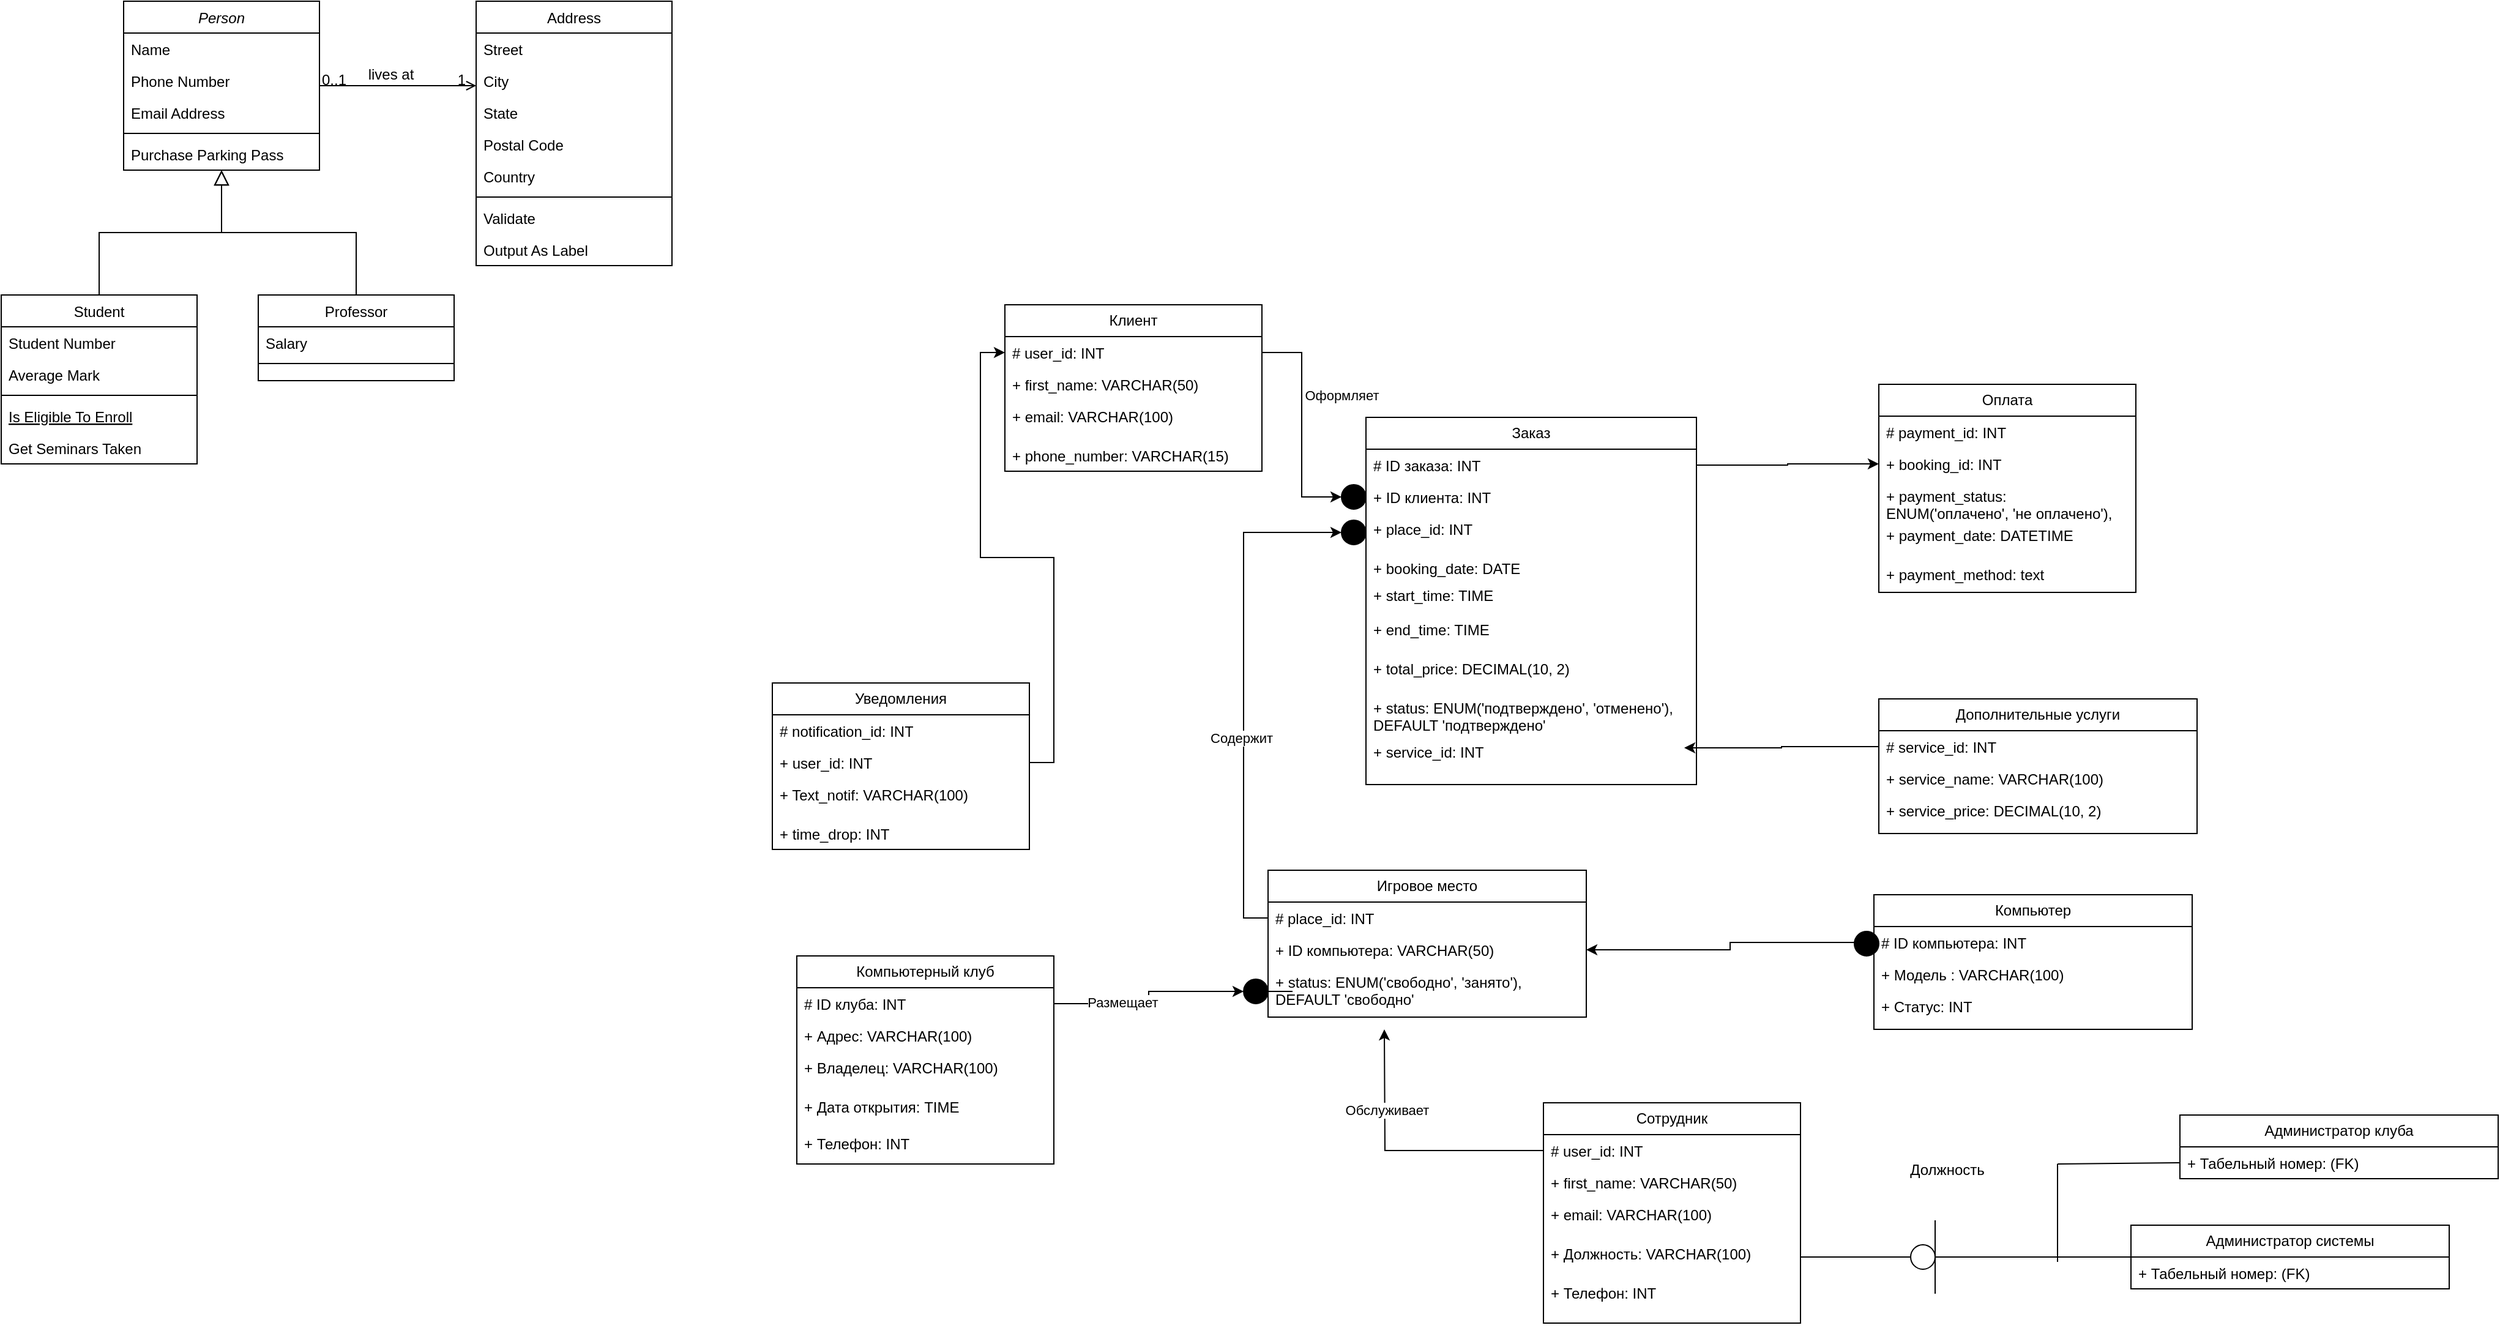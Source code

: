 <mxfile version="27.1.6">
  <diagram id="C5RBs43oDa-KdzZeNtuy" name="Page-1">
    <mxGraphModel dx="577" dy="219" grid="1" gridSize="10" guides="1" tooltips="1" connect="1" arrows="1" fold="1" page="1" pageScale="1" pageWidth="827" pageHeight="1169" math="0" shadow="0">
      <root>
        <mxCell id="WIyWlLk6GJQsqaUBKTNV-0" />
        <mxCell id="WIyWlLk6GJQsqaUBKTNV-1" parent="WIyWlLk6GJQsqaUBKTNV-0" />
        <mxCell id="zkfFHV4jXpPFQw0GAbJ--0" value="Person" style="swimlane;fontStyle=2;align=center;verticalAlign=top;childLayout=stackLayout;horizontal=1;startSize=26;horizontalStack=0;resizeParent=1;resizeLast=0;collapsible=1;marginBottom=0;rounded=0;shadow=0;strokeWidth=1;" parent="WIyWlLk6GJQsqaUBKTNV-1" vertex="1">
          <mxGeometry x="220" y="120" width="160" height="138" as="geometry">
            <mxRectangle x="230" y="140" width="160" height="26" as="alternateBounds" />
          </mxGeometry>
        </mxCell>
        <mxCell id="zkfFHV4jXpPFQw0GAbJ--1" value="Name" style="text;align=left;verticalAlign=top;spacingLeft=4;spacingRight=4;overflow=hidden;rotatable=0;points=[[0,0.5],[1,0.5]];portConstraint=eastwest;" parent="zkfFHV4jXpPFQw0GAbJ--0" vertex="1">
          <mxGeometry y="26" width="160" height="26" as="geometry" />
        </mxCell>
        <mxCell id="zkfFHV4jXpPFQw0GAbJ--2" value="Phone Number" style="text;align=left;verticalAlign=top;spacingLeft=4;spacingRight=4;overflow=hidden;rotatable=0;points=[[0,0.5],[1,0.5]];portConstraint=eastwest;rounded=0;shadow=0;html=0;" parent="zkfFHV4jXpPFQw0GAbJ--0" vertex="1">
          <mxGeometry y="52" width="160" height="26" as="geometry" />
        </mxCell>
        <mxCell id="zkfFHV4jXpPFQw0GAbJ--3" value="Email Address" style="text;align=left;verticalAlign=top;spacingLeft=4;spacingRight=4;overflow=hidden;rotatable=0;points=[[0,0.5],[1,0.5]];portConstraint=eastwest;rounded=0;shadow=0;html=0;" parent="zkfFHV4jXpPFQw0GAbJ--0" vertex="1">
          <mxGeometry y="78" width="160" height="26" as="geometry" />
        </mxCell>
        <mxCell id="zkfFHV4jXpPFQw0GAbJ--4" value="" style="line;html=1;strokeWidth=1;align=left;verticalAlign=middle;spacingTop=-1;spacingLeft=3;spacingRight=3;rotatable=0;labelPosition=right;points=[];portConstraint=eastwest;" parent="zkfFHV4jXpPFQw0GAbJ--0" vertex="1">
          <mxGeometry y="104" width="160" height="8" as="geometry" />
        </mxCell>
        <mxCell id="zkfFHV4jXpPFQw0GAbJ--5" value="Purchase Parking Pass" style="text;align=left;verticalAlign=top;spacingLeft=4;spacingRight=4;overflow=hidden;rotatable=0;points=[[0,0.5],[1,0.5]];portConstraint=eastwest;" parent="zkfFHV4jXpPFQw0GAbJ--0" vertex="1">
          <mxGeometry y="112" width="160" height="26" as="geometry" />
        </mxCell>
        <mxCell id="zkfFHV4jXpPFQw0GAbJ--6" value="Student" style="swimlane;fontStyle=0;align=center;verticalAlign=top;childLayout=stackLayout;horizontal=1;startSize=26;horizontalStack=0;resizeParent=1;resizeLast=0;collapsible=1;marginBottom=0;rounded=0;shadow=0;strokeWidth=1;" parent="WIyWlLk6GJQsqaUBKTNV-1" vertex="1">
          <mxGeometry x="120" y="360" width="160" height="138" as="geometry">
            <mxRectangle x="130" y="380" width="160" height="26" as="alternateBounds" />
          </mxGeometry>
        </mxCell>
        <mxCell id="zkfFHV4jXpPFQw0GAbJ--7" value="Student Number" style="text;align=left;verticalAlign=top;spacingLeft=4;spacingRight=4;overflow=hidden;rotatable=0;points=[[0,0.5],[1,0.5]];portConstraint=eastwest;" parent="zkfFHV4jXpPFQw0GAbJ--6" vertex="1">
          <mxGeometry y="26" width="160" height="26" as="geometry" />
        </mxCell>
        <mxCell id="zkfFHV4jXpPFQw0GAbJ--8" value="Average Mark" style="text;align=left;verticalAlign=top;spacingLeft=4;spacingRight=4;overflow=hidden;rotatable=0;points=[[0,0.5],[1,0.5]];portConstraint=eastwest;rounded=0;shadow=0;html=0;" parent="zkfFHV4jXpPFQw0GAbJ--6" vertex="1">
          <mxGeometry y="52" width="160" height="26" as="geometry" />
        </mxCell>
        <mxCell id="zkfFHV4jXpPFQw0GAbJ--9" value="" style="line;html=1;strokeWidth=1;align=left;verticalAlign=middle;spacingTop=-1;spacingLeft=3;spacingRight=3;rotatable=0;labelPosition=right;points=[];portConstraint=eastwest;" parent="zkfFHV4jXpPFQw0GAbJ--6" vertex="1">
          <mxGeometry y="78" width="160" height="8" as="geometry" />
        </mxCell>
        <mxCell id="zkfFHV4jXpPFQw0GAbJ--10" value="Is Eligible To Enroll" style="text;align=left;verticalAlign=top;spacingLeft=4;spacingRight=4;overflow=hidden;rotatable=0;points=[[0,0.5],[1,0.5]];portConstraint=eastwest;fontStyle=4" parent="zkfFHV4jXpPFQw0GAbJ--6" vertex="1">
          <mxGeometry y="86" width="160" height="26" as="geometry" />
        </mxCell>
        <mxCell id="zkfFHV4jXpPFQw0GAbJ--11" value="Get Seminars Taken" style="text;align=left;verticalAlign=top;spacingLeft=4;spacingRight=4;overflow=hidden;rotatable=0;points=[[0,0.5],[1,0.5]];portConstraint=eastwest;" parent="zkfFHV4jXpPFQw0GAbJ--6" vertex="1">
          <mxGeometry y="112" width="160" height="26" as="geometry" />
        </mxCell>
        <mxCell id="zkfFHV4jXpPFQw0GAbJ--12" value="" style="endArrow=block;endSize=10;endFill=0;shadow=0;strokeWidth=1;rounded=0;curved=0;edgeStyle=elbowEdgeStyle;elbow=vertical;" parent="WIyWlLk6GJQsqaUBKTNV-1" source="zkfFHV4jXpPFQw0GAbJ--6" target="zkfFHV4jXpPFQw0GAbJ--0" edge="1">
          <mxGeometry width="160" relative="1" as="geometry">
            <mxPoint x="200" y="203" as="sourcePoint" />
            <mxPoint x="200" y="203" as="targetPoint" />
          </mxGeometry>
        </mxCell>
        <mxCell id="zkfFHV4jXpPFQw0GAbJ--13" value="Professor" style="swimlane;fontStyle=0;align=center;verticalAlign=top;childLayout=stackLayout;horizontal=1;startSize=26;horizontalStack=0;resizeParent=1;resizeLast=0;collapsible=1;marginBottom=0;rounded=0;shadow=0;strokeWidth=1;" parent="WIyWlLk6GJQsqaUBKTNV-1" vertex="1">
          <mxGeometry x="330" y="360" width="160" height="70" as="geometry">
            <mxRectangle x="340" y="380" width="170" height="26" as="alternateBounds" />
          </mxGeometry>
        </mxCell>
        <mxCell id="zkfFHV4jXpPFQw0GAbJ--14" value="Salary" style="text;align=left;verticalAlign=top;spacingLeft=4;spacingRight=4;overflow=hidden;rotatable=0;points=[[0,0.5],[1,0.5]];portConstraint=eastwest;" parent="zkfFHV4jXpPFQw0GAbJ--13" vertex="1">
          <mxGeometry y="26" width="160" height="26" as="geometry" />
        </mxCell>
        <mxCell id="zkfFHV4jXpPFQw0GAbJ--15" value="" style="line;html=1;strokeWidth=1;align=left;verticalAlign=middle;spacingTop=-1;spacingLeft=3;spacingRight=3;rotatable=0;labelPosition=right;points=[];portConstraint=eastwest;" parent="zkfFHV4jXpPFQw0GAbJ--13" vertex="1">
          <mxGeometry y="52" width="160" height="8" as="geometry" />
        </mxCell>
        <mxCell id="zkfFHV4jXpPFQw0GAbJ--16" value="" style="endArrow=block;endSize=10;endFill=0;shadow=0;strokeWidth=1;rounded=0;curved=0;edgeStyle=elbowEdgeStyle;elbow=vertical;" parent="WIyWlLk6GJQsqaUBKTNV-1" source="zkfFHV4jXpPFQw0GAbJ--13" target="zkfFHV4jXpPFQw0GAbJ--0" edge="1">
          <mxGeometry width="160" relative="1" as="geometry">
            <mxPoint x="210" y="373" as="sourcePoint" />
            <mxPoint x="310" y="271" as="targetPoint" />
          </mxGeometry>
        </mxCell>
        <mxCell id="zkfFHV4jXpPFQw0GAbJ--17" value="Address" style="swimlane;fontStyle=0;align=center;verticalAlign=top;childLayout=stackLayout;horizontal=1;startSize=26;horizontalStack=0;resizeParent=1;resizeLast=0;collapsible=1;marginBottom=0;rounded=0;shadow=0;strokeWidth=1;" parent="WIyWlLk6GJQsqaUBKTNV-1" vertex="1">
          <mxGeometry x="508" y="120" width="160" height="216" as="geometry">
            <mxRectangle x="550" y="140" width="160" height="26" as="alternateBounds" />
          </mxGeometry>
        </mxCell>
        <mxCell id="zkfFHV4jXpPFQw0GAbJ--18" value="Street" style="text;align=left;verticalAlign=top;spacingLeft=4;spacingRight=4;overflow=hidden;rotatable=0;points=[[0,0.5],[1,0.5]];portConstraint=eastwest;" parent="zkfFHV4jXpPFQw0GAbJ--17" vertex="1">
          <mxGeometry y="26" width="160" height="26" as="geometry" />
        </mxCell>
        <mxCell id="zkfFHV4jXpPFQw0GAbJ--19" value="City" style="text;align=left;verticalAlign=top;spacingLeft=4;spacingRight=4;overflow=hidden;rotatable=0;points=[[0,0.5],[1,0.5]];portConstraint=eastwest;rounded=0;shadow=0;html=0;" parent="zkfFHV4jXpPFQw0GAbJ--17" vertex="1">
          <mxGeometry y="52" width="160" height="26" as="geometry" />
        </mxCell>
        <mxCell id="zkfFHV4jXpPFQw0GAbJ--20" value="State" style="text;align=left;verticalAlign=top;spacingLeft=4;spacingRight=4;overflow=hidden;rotatable=0;points=[[0,0.5],[1,0.5]];portConstraint=eastwest;rounded=0;shadow=0;html=0;" parent="zkfFHV4jXpPFQw0GAbJ--17" vertex="1">
          <mxGeometry y="78" width="160" height="26" as="geometry" />
        </mxCell>
        <mxCell id="zkfFHV4jXpPFQw0GAbJ--21" value="Postal Code" style="text;align=left;verticalAlign=top;spacingLeft=4;spacingRight=4;overflow=hidden;rotatable=0;points=[[0,0.5],[1,0.5]];portConstraint=eastwest;rounded=0;shadow=0;html=0;" parent="zkfFHV4jXpPFQw0GAbJ--17" vertex="1">
          <mxGeometry y="104" width="160" height="26" as="geometry" />
        </mxCell>
        <mxCell id="zkfFHV4jXpPFQw0GAbJ--22" value="Country" style="text;align=left;verticalAlign=top;spacingLeft=4;spacingRight=4;overflow=hidden;rotatable=0;points=[[0,0.5],[1,0.5]];portConstraint=eastwest;rounded=0;shadow=0;html=0;" parent="zkfFHV4jXpPFQw0GAbJ--17" vertex="1">
          <mxGeometry y="130" width="160" height="26" as="geometry" />
        </mxCell>
        <mxCell id="zkfFHV4jXpPFQw0GAbJ--23" value="" style="line;html=1;strokeWidth=1;align=left;verticalAlign=middle;spacingTop=-1;spacingLeft=3;spacingRight=3;rotatable=0;labelPosition=right;points=[];portConstraint=eastwest;" parent="zkfFHV4jXpPFQw0GAbJ--17" vertex="1">
          <mxGeometry y="156" width="160" height="8" as="geometry" />
        </mxCell>
        <mxCell id="zkfFHV4jXpPFQw0GAbJ--24" value="Validate" style="text;align=left;verticalAlign=top;spacingLeft=4;spacingRight=4;overflow=hidden;rotatable=0;points=[[0,0.5],[1,0.5]];portConstraint=eastwest;" parent="zkfFHV4jXpPFQw0GAbJ--17" vertex="1">
          <mxGeometry y="164" width="160" height="26" as="geometry" />
        </mxCell>
        <mxCell id="zkfFHV4jXpPFQw0GAbJ--25" value="Output As Label" style="text;align=left;verticalAlign=top;spacingLeft=4;spacingRight=4;overflow=hidden;rotatable=0;points=[[0,0.5],[1,0.5]];portConstraint=eastwest;" parent="zkfFHV4jXpPFQw0GAbJ--17" vertex="1">
          <mxGeometry y="190" width="160" height="26" as="geometry" />
        </mxCell>
        <mxCell id="zkfFHV4jXpPFQw0GAbJ--26" value="" style="endArrow=open;shadow=0;strokeWidth=1;rounded=0;curved=0;endFill=1;edgeStyle=elbowEdgeStyle;elbow=vertical;" parent="WIyWlLk6GJQsqaUBKTNV-1" source="zkfFHV4jXpPFQw0GAbJ--0" target="zkfFHV4jXpPFQw0GAbJ--17" edge="1">
          <mxGeometry x="0.5" y="41" relative="1" as="geometry">
            <mxPoint x="380" y="192" as="sourcePoint" />
            <mxPoint x="540" y="192" as="targetPoint" />
            <mxPoint x="-40" y="32" as="offset" />
          </mxGeometry>
        </mxCell>
        <mxCell id="zkfFHV4jXpPFQw0GAbJ--27" value="0..1" style="resizable=0;align=left;verticalAlign=bottom;labelBackgroundColor=none;fontSize=12;" parent="zkfFHV4jXpPFQw0GAbJ--26" connectable="0" vertex="1">
          <mxGeometry x="-1" relative="1" as="geometry">
            <mxPoint y="4" as="offset" />
          </mxGeometry>
        </mxCell>
        <mxCell id="zkfFHV4jXpPFQw0GAbJ--28" value="1" style="resizable=0;align=right;verticalAlign=bottom;labelBackgroundColor=none;fontSize=12;" parent="zkfFHV4jXpPFQw0GAbJ--26" connectable="0" vertex="1">
          <mxGeometry x="1" relative="1" as="geometry">
            <mxPoint x="-7" y="4" as="offset" />
          </mxGeometry>
        </mxCell>
        <mxCell id="zkfFHV4jXpPFQw0GAbJ--29" value="lives at" style="text;html=1;resizable=0;points=[];;align=center;verticalAlign=middle;labelBackgroundColor=none;rounded=0;shadow=0;strokeWidth=1;fontSize=12;" parent="zkfFHV4jXpPFQw0GAbJ--26" vertex="1" connectable="0">
          <mxGeometry x="0.5" y="49" relative="1" as="geometry">
            <mxPoint x="-38" y="40" as="offset" />
          </mxGeometry>
        </mxCell>
        <mxCell id="PLSxakcZ5Mj65EyhJ7dW-0" value="Клиент" style="swimlane;fontStyle=0;childLayout=stackLayout;horizontal=1;startSize=26;fillColor=none;horizontalStack=0;resizeParent=1;resizeParentMax=0;resizeLast=0;collapsible=1;marginBottom=0;whiteSpace=wrap;html=1;" vertex="1" parent="WIyWlLk6GJQsqaUBKTNV-1">
          <mxGeometry x="940" y="368" width="210" height="136" as="geometry" />
        </mxCell>
        <mxCell id="PLSxakcZ5Mj65EyhJ7dW-1" value="# user_id: INT" style="text;strokeColor=none;fillColor=none;align=left;verticalAlign=top;spacingLeft=4;spacingRight=4;overflow=hidden;rotatable=0;points=[[0,0.5],[1,0.5]];portConstraint=eastwest;whiteSpace=wrap;html=1;" vertex="1" parent="PLSxakcZ5Mj65EyhJ7dW-0">
          <mxGeometry y="26" width="210" height="26" as="geometry" />
        </mxCell>
        <mxCell id="PLSxakcZ5Mj65EyhJ7dW-2" value="+ first_name: VARCHAR(50)" style="text;strokeColor=none;fillColor=none;align=left;verticalAlign=top;spacingLeft=4;spacingRight=4;overflow=hidden;rotatable=0;points=[[0,0.5],[1,0.5]];portConstraint=eastwest;whiteSpace=wrap;html=1;" vertex="1" parent="PLSxakcZ5Mj65EyhJ7dW-0">
          <mxGeometry y="52" width="210" height="26" as="geometry" />
        </mxCell>
        <mxCell id="PLSxakcZ5Mj65EyhJ7dW-3" value="+ email: VARCHAR(100)" style="text;strokeColor=none;fillColor=none;align=left;verticalAlign=top;spacingLeft=4;spacingRight=4;overflow=hidden;rotatable=0;points=[[0,0.5],[1,0.5]];portConstraint=eastwest;whiteSpace=wrap;html=1;" vertex="1" parent="PLSxakcZ5Mj65EyhJ7dW-0">
          <mxGeometry y="78" width="210" height="32" as="geometry" />
        </mxCell>
        <mxCell id="PLSxakcZ5Mj65EyhJ7dW-21" value="+ phone_number: VARCHAR(15)" style="text;strokeColor=none;fillColor=none;align=left;verticalAlign=top;spacingLeft=4;spacingRight=4;overflow=hidden;rotatable=0;points=[[0,0.5],[1,0.5]];portConstraint=eastwest;whiteSpace=wrap;html=1;" vertex="1" parent="PLSxakcZ5Mj65EyhJ7dW-0">
          <mxGeometry y="110" width="210" height="26" as="geometry" />
        </mxCell>
        <mxCell id="PLSxakcZ5Mj65EyhJ7dW-4" value="Игровое место" style="swimlane;fontStyle=0;childLayout=stackLayout;horizontal=1;startSize=26;fillColor=none;horizontalStack=0;resizeParent=1;resizeParentMax=0;resizeLast=0;collapsible=1;marginBottom=0;whiteSpace=wrap;html=1;" vertex="1" parent="WIyWlLk6GJQsqaUBKTNV-1">
          <mxGeometry x="1155" y="830" width="260" height="120" as="geometry" />
        </mxCell>
        <mxCell id="PLSxakcZ5Mj65EyhJ7dW-5" value="# place_id: INT" style="text;strokeColor=none;fillColor=none;align=left;verticalAlign=top;spacingLeft=4;spacingRight=4;overflow=hidden;rotatable=0;points=[[0,0.5],[1,0.5]];portConstraint=eastwest;whiteSpace=wrap;html=1;" vertex="1" parent="PLSxakcZ5Mj65EyhJ7dW-4">
          <mxGeometry y="26" width="260" height="26" as="geometry" />
        </mxCell>
        <mxCell id="PLSxakcZ5Mj65EyhJ7dW-6" value="+ ID компьютера: VARCHAR(50)" style="text;strokeColor=none;fillColor=none;align=left;verticalAlign=top;spacingLeft=4;spacingRight=4;overflow=hidden;rotatable=0;points=[[0,0.5],[1,0.5]];portConstraint=eastwest;whiteSpace=wrap;html=1;" vertex="1" parent="PLSxakcZ5Mj65EyhJ7dW-4">
          <mxGeometry y="52" width="260" height="26" as="geometry" />
        </mxCell>
        <mxCell id="PLSxakcZ5Mj65EyhJ7dW-7" value="+ status: ENUM(&#39;свободно&#39;, &#39;занято&#39;), DEFAULT &#39;свободно&#39;" style="text;strokeColor=none;fillColor=none;align=left;verticalAlign=top;spacingLeft=4;spacingRight=4;overflow=hidden;rotatable=0;points=[[0,0.5],[1,0.5]];portConstraint=eastwest;whiteSpace=wrap;html=1;" vertex="1" parent="PLSxakcZ5Mj65EyhJ7dW-4">
          <mxGeometry y="78" width="260" height="42" as="geometry" />
        </mxCell>
        <mxCell id="PLSxakcZ5Mj65EyhJ7dW-8" value="Заказ" style="swimlane;fontStyle=0;childLayout=stackLayout;horizontal=1;startSize=26;fillColor=none;horizontalStack=0;resizeParent=1;resizeParentMax=0;resizeLast=0;collapsible=1;marginBottom=0;whiteSpace=wrap;html=1;" vertex="1" parent="WIyWlLk6GJQsqaUBKTNV-1">
          <mxGeometry x="1235" y="460" width="270" height="300" as="geometry" />
        </mxCell>
        <mxCell id="PLSxakcZ5Mj65EyhJ7dW-9" value="# ID заказа: INT" style="text;strokeColor=none;fillColor=none;align=left;verticalAlign=top;spacingLeft=4;spacingRight=4;overflow=hidden;rotatable=0;points=[[0,0.5],[1,0.5]];portConstraint=eastwest;whiteSpace=wrap;html=1;" vertex="1" parent="PLSxakcZ5Mj65EyhJ7dW-8">
          <mxGeometry y="26" width="270" height="26" as="geometry" />
        </mxCell>
        <mxCell id="PLSxakcZ5Mj65EyhJ7dW-10" value="+ ID клиента: INT" style="text;strokeColor=none;fillColor=none;align=left;verticalAlign=top;spacingLeft=4;spacingRight=4;overflow=hidden;rotatable=0;points=[[0,0.5],[1,0.5]];portConstraint=eastwest;whiteSpace=wrap;html=1;" vertex="1" parent="PLSxakcZ5Mj65EyhJ7dW-8">
          <mxGeometry y="52" width="270" height="26" as="geometry" />
        </mxCell>
        <mxCell id="PLSxakcZ5Mj65EyhJ7dW-11" value="+ place_id: INT" style="text;strokeColor=none;fillColor=none;align=left;verticalAlign=top;spacingLeft=4;spacingRight=4;overflow=hidden;rotatable=0;points=[[0,0.5],[1,0.5]];portConstraint=eastwest;whiteSpace=wrap;html=1;" vertex="1" parent="PLSxakcZ5Mj65EyhJ7dW-8">
          <mxGeometry y="78" width="270" height="32" as="geometry" />
        </mxCell>
        <mxCell id="PLSxakcZ5Mj65EyhJ7dW-12" value="+ booking_date: DATE" style="text;strokeColor=none;fillColor=none;align=left;verticalAlign=top;spacingLeft=4;spacingRight=4;overflow=hidden;rotatable=0;points=[[0,0.5],[1,0.5]];portConstraint=eastwest;whiteSpace=wrap;html=1;" vertex="1" parent="PLSxakcZ5Mj65EyhJ7dW-8">
          <mxGeometry y="110" width="270" height="190" as="geometry" />
        </mxCell>
        <mxCell id="PLSxakcZ5Mj65EyhJ7dW-13" value="+ start_time: TIME" style="text;strokeColor=none;fillColor=none;align=left;verticalAlign=top;spacingLeft=4;spacingRight=4;overflow=hidden;rotatable=0;points=[[0,0.5],[1,0.5]];portConstraint=eastwest;whiteSpace=wrap;html=1;" vertex="1" parent="WIyWlLk6GJQsqaUBKTNV-1">
          <mxGeometry x="1235" y="592" width="250" height="32" as="geometry" />
        </mxCell>
        <mxCell id="PLSxakcZ5Mj65EyhJ7dW-14" value="+ end_time: TIME" style="text;strokeColor=none;fillColor=none;align=left;verticalAlign=top;spacingLeft=4;spacingRight=4;overflow=hidden;rotatable=0;points=[[0,0.5],[1,0.5]];portConstraint=eastwest;whiteSpace=wrap;html=1;" vertex="1" parent="WIyWlLk6GJQsqaUBKTNV-1">
          <mxGeometry x="1235" y="620" width="250" height="32" as="geometry" />
        </mxCell>
        <mxCell id="PLSxakcZ5Mj65EyhJ7dW-15" value="+ total_price: DECIMAL(10, 2)" style="text;strokeColor=none;fillColor=none;align=left;verticalAlign=top;spacingLeft=4;spacingRight=4;overflow=hidden;rotatable=0;points=[[0,0.5],[1,0.5]];portConstraint=eastwest;whiteSpace=wrap;html=1;" vertex="1" parent="WIyWlLk6GJQsqaUBKTNV-1">
          <mxGeometry x="1235" y="652" width="250" height="98" as="geometry" />
        </mxCell>
        <mxCell id="PLSxakcZ5Mj65EyhJ7dW-16" value="+ status: ENUM(&#39;подтверждено&#39;, &#39;отменено&#39;), DEFAULT &#39;подтверждено&#39;" style="text;strokeColor=none;fillColor=none;align=left;verticalAlign=top;spacingLeft=4;spacingRight=4;overflow=hidden;rotatable=0;points=[[0,0.5],[1,0.5]];portConstraint=eastwest;whiteSpace=wrap;html=1;" vertex="1" parent="WIyWlLk6GJQsqaUBKTNV-1">
          <mxGeometry x="1235" y="684" width="260" height="66" as="geometry" />
        </mxCell>
        <mxCell id="PLSxakcZ5Mj65EyhJ7dW-17" value="Дополнительные услуги" style="swimlane;fontStyle=0;childLayout=stackLayout;horizontal=1;startSize=26;fillColor=none;horizontalStack=0;resizeParent=1;resizeParentMax=0;resizeLast=0;collapsible=1;marginBottom=0;whiteSpace=wrap;html=1;" vertex="1" parent="WIyWlLk6GJQsqaUBKTNV-1">
          <mxGeometry x="1654" y="690" width="260" height="110" as="geometry" />
        </mxCell>
        <mxCell id="PLSxakcZ5Mj65EyhJ7dW-18" value="# service_id: INT" style="text;strokeColor=none;fillColor=none;align=left;verticalAlign=top;spacingLeft=4;spacingRight=4;overflow=hidden;rotatable=0;points=[[0,0.5],[1,0.5]];portConstraint=eastwest;whiteSpace=wrap;html=1;" vertex="1" parent="PLSxakcZ5Mj65EyhJ7dW-17">
          <mxGeometry y="26" width="260" height="26" as="geometry" />
        </mxCell>
        <mxCell id="PLSxakcZ5Mj65EyhJ7dW-19" value="+ service_name: VARCHAR(100)" style="text;strokeColor=none;fillColor=none;align=left;verticalAlign=top;spacingLeft=4;spacingRight=4;overflow=hidden;rotatable=0;points=[[0,0.5],[1,0.5]];portConstraint=eastwest;whiteSpace=wrap;html=1;" vertex="1" parent="PLSxakcZ5Mj65EyhJ7dW-17">
          <mxGeometry y="52" width="260" height="26" as="geometry" />
        </mxCell>
        <mxCell id="PLSxakcZ5Mj65EyhJ7dW-20" value="+ service_price: DECIMAL(10, 2)" style="text;strokeColor=none;fillColor=none;align=left;verticalAlign=top;spacingLeft=4;spacingRight=4;overflow=hidden;rotatable=0;points=[[0,0.5],[1,0.5]];portConstraint=eastwest;whiteSpace=wrap;html=1;" vertex="1" parent="PLSxakcZ5Mj65EyhJ7dW-17">
          <mxGeometry y="78" width="260" height="32" as="geometry" />
        </mxCell>
        <mxCell id="PLSxakcZ5Mj65EyhJ7dW-22" value="+ service_id: INT" style="text;strokeColor=none;fillColor=none;align=left;verticalAlign=top;spacingLeft=4;spacingRight=4;overflow=hidden;rotatable=0;points=[[0,0.5],[1,0.5]];portConstraint=eastwest;whiteSpace=wrap;html=1;" vertex="1" parent="WIyWlLk6GJQsqaUBKTNV-1">
          <mxGeometry x="1235" y="720" width="260" height="20" as="geometry" />
        </mxCell>
        <mxCell id="PLSxakcZ5Mj65EyhJ7dW-23" value="Оплата" style="swimlane;fontStyle=0;childLayout=stackLayout;horizontal=1;startSize=26;fillColor=none;horizontalStack=0;resizeParent=1;resizeParentMax=0;resizeLast=0;collapsible=1;marginBottom=0;whiteSpace=wrap;html=1;" vertex="1" parent="WIyWlLk6GJQsqaUBKTNV-1">
          <mxGeometry x="1654" y="433" width="210" height="170" as="geometry" />
        </mxCell>
        <mxCell id="PLSxakcZ5Mj65EyhJ7dW-24" value="# payment_id: INT" style="text;strokeColor=none;fillColor=none;align=left;verticalAlign=top;spacingLeft=4;spacingRight=4;overflow=hidden;rotatable=0;points=[[0,0.5],[1,0.5]];portConstraint=eastwest;whiteSpace=wrap;html=1;" vertex="1" parent="PLSxakcZ5Mj65EyhJ7dW-23">
          <mxGeometry y="26" width="210" height="26" as="geometry" />
        </mxCell>
        <mxCell id="PLSxakcZ5Mj65EyhJ7dW-25" value="+ booking_id: INT" style="text;strokeColor=none;fillColor=none;align=left;verticalAlign=top;spacingLeft=4;spacingRight=4;overflow=hidden;rotatable=0;points=[[0,0.5],[1,0.5]];portConstraint=eastwest;whiteSpace=wrap;html=1;" vertex="1" parent="PLSxakcZ5Mj65EyhJ7dW-23">
          <mxGeometry y="52" width="210" height="26" as="geometry" />
        </mxCell>
        <mxCell id="PLSxakcZ5Mj65EyhJ7dW-27" value="+ payment_status: ENUM(&#39;оплачено&#39;, &#39;не оплачено&#39;), DEFAULT &#39;не оплачено&#39;" style="text;strokeColor=none;fillColor=none;align=left;verticalAlign=top;spacingLeft=4;spacingRight=4;overflow=hidden;rotatable=0;points=[[0,0.5],[1,0.5]];portConstraint=eastwest;whiteSpace=wrap;html=1;" vertex="1" parent="PLSxakcZ5Mj65EyhJ7dW-23">
          <mxGeometry y="78" width="210" height="32" as="geometry" />
        </mxCell>
        <mxCell id="PLSxakcZ5Mj65EyhJ7dW-28" value="+ payment_date: DATETIME" style="text;strokeColor=none;fillColor=none;align=left;verticalAlign=top;spacingLeft=4;spacingRight=4;overflow=hidden;rotatable=0;points=[[0,0.5],[1,0.5]];portConstraint=eastwest;whiteSpace=wrap;html=1;" vertex="1" parent="PLSxakcZ5Mj65EyhJ7dW-23">
          <mxGeometry y="110" width="210" height="32" as="geometry" />
        </mxCell>
        <mxCell id="PLSxakcZ5Mj65EyhJ7dW-26" value="+ payment_method: text" style="text;strokeColor=none;fillColor=none;align=left;verticalAlign=top;spacingLeft=4;spacingRight=4;overflow=hidden;rotatable=0;points=[[0,0.5],[1,0.5]];portConstraint=eastwest;whiteSpace=wrap;html=1;" vertex="1" parent="PLSxakcZ5Mj65EyhJ7dW-23">
          <mxGeometry y="142" width="210" height="28" as="geometry" />
        </mxCell>
        <mxCell id="PLSxakcZ5Mj65EyhJ7dW-29" value="Уведомления" style="swimlane;fontStyle=0;childLayout=stackLayout;horizontal=1;startSize=26;fillColor=none;horizontalStack=0;resizeParent=1;resizeParentMax=0;resizeLast=0;collapsible=1;marginBottom=0;whiteSpace=wrap;html=1;" vertex="1" parent="WIyWlLk6GJQsqaUBKTNV-1">
          <mxGeometry x="750" y="677" width="210" height="136" as="geometry" />
        </mxCell>
        <mxCell id="PLSxakcZ5Mj65EyhJ7dW-30" value="#&amp;nbsp;&lt;span style=&quot;white-space-collapse: preserve;&quot; data-src-align=&quot;0:11&quot; class=&quot;EzKURWReUAB5oZgtQNkl&quot;&gt;notification&lt;/span&gt;_id: INT" style="text;strokeColor=none;fillColor=none;align=left;verticalAlign=top;spacingLeft=4;spacingRight=4;overflow=hidden;rotatable=0;points=[[0,0.5],[1,0.5]];portConstraint=eastwest;whiteSpace=wrap;html=1;" vertex="1" parent="PLSxakcZ5Mj65EyhJ7dW-29">
          <mxGeometry y="26" width="210" height="26" as="geometry" />
        </mxCell>
        <mxCell id="PLSxakcZ5Mj65EyhJ7dW-31" value="+ user_id: INT" style="text;strokeColor=none;fillColor=none;align=left;verticalAlign=top;spacingLeft=4;spacingRight=4;overflow=hidden;rotatable=0;points=[[0,0.5],[1,0.5]];portConstraint=eastwest;whiteSpace=wrap;html=1;" vertex="1" parent="PLSxakcZ5Mj65EyhJ7dW-29">
          <mxGeometry y="52" width="210" height="26" as="geometry" />
        </mxCell>
        <mxCell id="PLSxakcZ5Mj65EyhJ7dW-32" value="+ Text_notif: VARCHAR(100)" style="text;strokeColor=none;fillColor=none;align=left;verticalAlign=top;spacingLeft=4;spacingRight=4;overflow=hidden;rotatable=0;points=[[0,0.5],[1,0.5]];portConstraint=eastwest;whiteSpace=wrap;html=1;" vertex="1" parent="PLSxakcZ5Mj65EyhJ7dW-29">
          <mxGeometry y="78" width="210" height="32" as="geometry" />
        </mxCell>
        <mxCell id="PLSxakcZ5Mj65EyhJ7dW-33" value="+ time_drop: INT" style="text;strokeColor=none;fillColor=none;align=left;verticalAlign=top;spacingLeft=4;spacingRight=4;overflow=hidden;rotatable=0;points=[[0,0.5],[1,0.5]];portConstraint=eastwest;whiteSpace=wrap;html=1;" vertex="1" parent="PLSxakcZ5Mj65EyhJ7dW-29">
          <mxGeometry y="110" width="210" height="26" as="geometry" />
        </mxCell>
        <mxCell id="PLSxakcZ5Mj65EyhJ7dW-34" style="edgeStyle=orthogonalEdgeStyle;rounded=0;orthogonalLoop=1;jettySize=auto;html=1;exitX=1;exitY=0.5;exitDx=0;exitDy=0;entryX=0;entryY=0.5;entryDx=0;entryDy=0;" edge="1" parent="WIyWlLk6GJQsqaUBKTNV-1" source="PLSxakcZ5Mj65EyhJ7dW-31" target="PLSxakcZ5Mj65EyhJ7dW-1">
          <mxGeometry relative="1" as="geometry" />
        </mxCell>
        <mxCell id="PLSxakcZ5Mj65EyhJ7dW-35" style="edgeStyle=orthogonalEdgeStyle;rounded=0;orthogonalLoop=1;jettySize=auto;html=1;exitX=1;exitY=0.5;exitDx=0;exitDy=0;entryX=0;entryY=0.5;entryDx=0;entryDy=0;" edge="1" parent="WIyWlLk6GJQsqaUBKTNV-1" source="PLSxakcZ5Mj65EyhJ7dW-97" target="PLSxakcZ5Mj65EyhJ7dW-10">
          <mxGeometry relative="1" as="geometry" />
        </mxCell>
        <mxCell id="PLSxakcZ5Mj65EyhJ7dW-84" value="Оформляет" style="edgeLabel;html=1;align=center;verticalAlign=middle;resizable=0;points=[];" vertex="1" connectable="0" parent="PLSxakcZ5Mj65EyhJ7dW-35">
          <mxGeometry x="0.39" y="-6" relative="1" as="geometry">
            <mxPoint x="-20" y="-83" as="offset" />
          </mxGeometry>
        </mxCell>
        <mxCell id="PLSxakcZ5Mj65EyhJ7dW-36" style="edgeStyle=orthogonalEdgeStyle;rounded=0;orthogonalLoop=1;jettySize=auto;html=1;exitX=0;exitY=0.5;exitDx=0;exitDy=0;entryX=0;entryY=0.5;entryDx=0;entryDy=0;" edge="1" parent="WIyWlLk6GJQsqaUBKTNV-1" source="PLSxakcZ5Mj65EyhJ7dW-88" target="PLSxakcZ5Mj65EyhJ7dW-11">
          <mxGeometry relative="1" as="geometry" />
        </mxCell>
        <mxCell id="PLSxakcZ5Mj65EyhJ7dW-37" style="edgeStyle=orthogonalEdgeStyle;rounded=0;orthogonalLoop=1;jettySize=auto;html=1;exitX=1;exitY=0.5;exitDx=0;exitDy=0;entryX=0;entryY=0.5;entryDx=0;entryDy=0;" edge="1" parent="WIyWlLk6GJQsqaUBKTNV-1" source="PLSxakcZ5Mj65EyhJ7dW-9" target="PLSxakcZ5Mj65EyhJ7dW-25">
          <mxGeometry relative="1" as="geometry" />
        </mxCell>
        <mxCell id="PLSxakcZ5Mj65EyhJ7dW-38" style="edgeStyle=orthogonalEdgeStyle;rounded=0;orthogonalLoop=1;jettySize=auto;html=1;exitX=0;exitY=0.5;exitDx=0;exitDy=0;entryX=1;entryY=0.5;entryDx=0;entryDy=0;" edge="1" parent="WIyWlLk6GJQsqaUBKTNV-1" source="PLSxakcZ5Mj65EyhJ7dW-18" target="PLSxakcZ5Mj65EyhJ7dW-22">
          <mxGeometry relative="1" as="geometry" />
        </mxCell>
        <mxCell id="PLSxakcZ5Mj65EyhJ7dW-39" value="Компьютер" style="swimlane;fontStyle=0;childLayout=stackLayout;horizontal=1;startSize=26;fillColor=none;horizontalStack=0;resizeParent=1;resizeParentMax=0;resizeLast=0;collapsible=1;marginBottom=0;whiteSpace=wrap;html=1;" vertex="1" parent="WIyWlLk6GJQsqaUBKTNV-1">
          <mxGeometry x="1650" y="850" width="260" height="110" as="geometry" />
        </mxCell>
        <mxCell id="PLSxakcZ5Mj65EyhJ7dW-40" value="# ID компьютера: INT" style="text;strokeColor=none;fillColor=none;align=left;verticalAlign=top;spacingLeft=4;spacingRight=4;overflow=hidden;rotatable=0;points=[[0,0.5],[1,0.5]];portConstraint=eastwest;whiteSpace=wrap;html=1;" vertex="1" parent="PLSxakcZ5Mj65EyhJ7dW-39">
          <mxGeometry y="26" width="260" height="26" as="geometry" />
        </mxCell>
        <mxCell id="PLSxakcZ5Mj65EyhJ7dW-41" value="+ Модель : VARCHAR(100)" style="text;strokeColor=none;fillColor=none;align=left;verticalAlign=top;spacingLeft=4;spacingRight=4;overflow=hidden;rotatable=0;points=[[0,0.5],[1,0.5]];portConstraint=eastwest;whiteSpace=wrap;html=1;" vertex="1" parent="PLSxakcZ5Mj65EyhJ7dW-39">
          <mxGeometry y="52" width="260" height="26" as="geometry" />
        </mxCell>
        <mxCell id="PLSxakcZ5Mj65EyhJ7dW-42" value="+ Статус: INT" style="text;strokeColor=none;fillColor=none;align=left;verticalAlign=top;spacingLeft=4;spacingRight=4;overflow=hidden;rotatable=0;points=[[0,0.5],[1,0.5]];portConstraint=eastwest;whiteSpace=wrap;html=1;" vertex="1" parent="PLSxakcZ5Mj65EyhJ7dW-39">
          <mxGeometry y="78" width="260" height="32" as="geometry" />
        </mxCell>
        <mxCell id="PLSxakcZ5Mj65EyhJ7dW-43" style="edgeStyle=orthogonalEdgeStyle;rounded=0;orthogonalLoop=1;jettySize=auto;html=1;exitX=0;exitY=0.5;exitDx=0;exitDy=0;entryX=1;entryY=0.5;entryDx=0;entryDy=0;" edge="1" parent="WIyWlLk6GJQsqaUBKTNV-1" source="PLSxakcZ5Mj65EyhJ7dW-40" target="PLSxakcZ5Mj65EyhJ7dW-6">
          <mxGeometry relative="1" as="geometry" />
        </mxCell>
        <mxCell id="PLSxakcZ5Mj65EyhJ7dW-44" value="Компьютерный клуб" style="swimlane;fontStyle=0;childLayout=stackLayout;horizontal=1;startSize=26;fillColor=none;horizontalStack=0;resizeParent=1;resizeParentMax=0;resizeLast=0;collapsible=1;marginBottom=0;whiteSpace=wrap;html=1;" vertex="1" parent="WIyWlLk6GJQsqaUBKTNV-1">
          <mxGeometry x="770" y="900" width="210" height="170" as="geometry" />
        </mxCell>
        <mxCell id="PLSxakcZ5Mj65EyhJ7dW-45" value="# &lt;span style=&quot;white-space-collapse: preserve;&quot;&gt;ID клуба&lt;/span&gt;: INT" style="text;strokeColor=none;fillColor=none;align=left;verticalAlign=top;spacingLeft=4;spacingRight=4;overflow=hidden;rotatable=0;points=[[0,0.5],[1,0.5]];portConstraint=eastwest;whiteSpace=wrap;html=1;" vertex="1" parent="PLSxakcZ5Mj65EyhJ7dW-44">
          <mxGeometry y="26" width="210" height="26" as="geometry" />
        </mxCell>
        <mxCell id="PLSxakcZ5Mj65EyhJ7dW-46" value="+ Адрес: VARCHAR(100)" style="text;strokeColor=none;fillColor=none;align=left;verticalAlign=top;spacingLeft=4;spacingRight=4;overflow=hidden;rotatable=0;points=[[0,0.5],[1,0.5]];portConstraint=eastwest;whiteSpace=wrap;html=1;" vertex="1" parent="PLSxakcZ5Mj65EyhJ7dW-44">
          <mxGeometry y="52" width="210" height="26" as="geometry" />
        </mxCell>
        <mxCell id="PLSxakcZ5Mj65EyhJ7dW-47" value="+ Владелец: VARCHAR(100)" style="text;strokeColor=none;fillColor=none;align=left;verticalAlign=top;spacingLeft=4;spacingRight=4;overflow=hidden;rotatable=0;points=[[0,0.5],[1,0.5]];portConstraint=eastwest;whiteSpace=wrap;html=1;" vertex="1" parent="PLSxakcZ5Mj65EyhJ7dW-44">
          <mxGeometry y="78" width="210" height="32" as="geometry" />
        </mxCell>
        <mxCell id="PLSxakcZ5Mj65EyhJ7dW-48" value="+ Дата открытия: TIME" style="text;strokeColor=none;fillColor=none;align=left;verticalAlign=top;spacingLeft=4;spacingRight=4;overflow=hidden;rotatable=0;points=[[0,0.5],[1,0.5]];portConstraint=eastwest;whiteSpace=wrap;html=1;" vertex="1" parent="PLSxakcZ5Mj65EyhJ7dW-44">
          <mxGeometry y="110" width="210" height="30" as="geometry" />
        </mxCell>
        <mxCell id="PLSxakcZ5Mj65EyhJ7dW-49" value="+ Телефон: INT" style="text;strokeColor=none;fillColor=none;align=left;verticalAlign=top;spacingLeft=4;spacingRight=4;overflow=hidden;rotatable=0;points=[[0,0.5],[1,0.5]];portConstraint=eastwest;whiteSpace=wrap;html=1;" vertex="1" parent="PLSxakcZ5Mj65EyhJ7dW-44">
          <mxGeometry y="140" width="210" height="30" as="geometry" />
        </mxCell>
        <mxCell id="PLSxakcZ5Mj65EyhJ7dW-50" style="edgeStyle=orthogonalEdgeStyle;rounded=0;orthogonalLoop=1;jettySize=auto;html=1;exitX=1;exitY=0.5;exitDx=0;exitDy=0;" edge="1" parent="WIyWlLk6GJQsqaUBKTNV-1" source="PLSxakcZ5Mj65EyhJ7dW-93" target="PLSxakcZ5Mj65EyhJ7dW-7">
          <mxGeometry relative="1" as="geometry" />
        </mxCell>
        <mxCell id="PLSxakcZ5Mj65EyhJ7dW-58" value="Сотрудник" style="swimlane;fontStyle=0;childLayout=stackLayout;horizontal=1;startSize=26;fillColor=none;horizontalStack=0;resizeParent=1;resizeParentMax=0;resizeLast=0;collapsible=1;marginBottom=0;whiteSpace=wrap;html=1;" vertex="1" parent="WIyWlLk6GJQsqaUBKTNV-1">
          <mxGeometry x="1380" y="1020" width="210" height="180" as="geometry" />
        </mxCell>
        <mxCell id="PLSxakcZ5Mj65EyhJ7dW-64" style="edgeStyle=orthogonalEdgeStyle;rounded=0;orthogonalLoop=1;jettySize=auto;html=1;" edge="1" parent="PLSxakcZ5Mj65EyhJ7dW-58" source="PLSxakcZ5Mj65EyhJ7dW-59">
          <mxGeometry relative="1" as="geometry">
            <mxPoint x="-130" y="-60" as="targetPoint" />
          </mxGeometry>
        </mxCell>
        <mxCell id="PLSxakcZ5Mj65EyhJ7dW-85" value="Обслуживает" style="edgeLabel;html=1;align=center;verticalAlign=middle;resizable=0;points=[];" vertex="1" connectable="0" parent="PLSxakcZ5Mj65EyhJ7dW-64">
          <mxGeometry x="0.428" y="-1" relative="1" as="geometry">
            <mxPoint as="offset" />
          </mxGeometry>
        </mxCell>
        <mxCell id="PLSxakcZ5Mj65EyhJ7dW-59" value="# user_id: INT" style="text;strokeColor=none;fillColor=none;align=left;verticalAlign=top;spacingLeft=4;spacingRight=4;overflow=hidden;rotatable=0;points=[[0,0.5],[1,0.5]];portConstraint=eastwest;whiteSpace=wrap;html=1;" vertex="1" parent="PLSxakcZ5Mj65EyhJ7dW-58">
          <mxGeometry y="26" width="210" height="26" as="geometry" />
        </mxCell>
        <mxCell id="PLSxakcZ5Mj65EyhJ7dW-60" value="+ first_name: VARCHAR(50)" style="text;strokeColor=none;fillColor=none;align=left;verticalAlign=top;spacingLeft=4;spacingRight=4;overflow=hidden;rotatable=0;points=[[0,0.5],[1,0.5]];portConstraint=eastwest;whiteSpace=wrap;html=1;" vertex="1" parent="PLSxakcZ5Mj65EyhJ7dW-58">
          <mxGeometry y="52" width="210" height="26" as="geometry" />
        </mxCell>
        <mxCell id="PLSxakcZ5Mj65EyhJ7dW-61" value="+ email: VARCHAR(100)" style="text;strokeColor=none;fillColor=none;align=left;verticalAlign=top;spacingLeft=4;spacingRight=4;overflow=hidden;rotatable=0;points=[[0,0.5],[1,0.5]];portConstraint=eastwest;whiteSpace=wrap;html=1;" vertex="1" parent="PLSxakcZ5Mj65EyhJ7dW-58">
          <mxGeometry y="78" width="210" height="32" as="geometry" />
        </mxCell>
        <mxCell id="PLSxakcZ5Mj65EyhJ7dW-62" value="+ Должность: VARCHAR(100)" style="text;strokeColor=none;fillColor=none;align=left;verticalAlign=top;spacingLeft=4;spacingRight=4;overflow=hidden;rotatable=0;points=[[0,0.5],[1,0.5]];portConstraint=eastwest;whiteSpace=wrap;html=1;" vertex="1" parent="PLSxakcZ5Mj65EyhJ7dW-58">
          <mxGeometry y="110" width="210" height="32" as="geometry" />
        </mxCell>
        <mxCell id="PLSxakcZ5Mj65EyhJ7dW-63" value="+ Телефон: INT" style="text;strokeColor=none;fillColor=none;align=left;verticalAlign=top;spacingLeft=4;spacingRight=4;overflow=hidden;rotatable=0;points=[[0,0.5],[1,0.5]];portConstraint=eastwest;whiteSpace=wrap;html=1;" vertex="1" parent="PLSxakcZ5Mj65EyhJ7dW-58">
          <mxGeometry y="142" width="210" height="38" as="geometry" />
        </mxCell>
        <mxCell id="PLSxakcZ5Mj65EyhJ7dW-69" value="Администратор клуба" style="swimlane;fontStyle=0;childLayout=stackLayout;horizontal=1;startSize=26;fillColor=none;horizontalStack=0;resizeParent=1;resizeParentMax=0;resizeLast=0;collapsible=1;marginBottom=0;whiteSpace=wrap;html=1;" vertex="1" parent="WIyWlLk6GJQsqaUBKTNV-1">
          <mxGeometry x="1900" y="1030" width="260" height="52" as="geometry" />
        </mxCell>
        <mxCell id="PLSxakcZ5Mj65EyhJ7dW-71" value="+ Табельный номер: (FK)" style="text;strokeColor=none;fillColor=none;align=left;verticalAlign=top;spacingLeft=4;spacingRight=4;overflow=hidden;rotatable=0;points=[[0,0.5],[1,0.5]];portConstraint=eastwest;whiteSpace=wrap;html=1;" vertex="1" parent="PLSxakcZ5Mj65EyhJ7dW-69">
          <mxGeometry y="26" width="260" height="26" as="geometry" />
        </mxCell>
        <mxCell id="PLSxakcZ5Mj65EyhJ7dW-73" value="Администратор системы" style="swimlane;fontStyle=0;childLayout=stackLayout;horizontal=1;startSize=26;fillColor=none;horizontalStack=0;resizeParent=1;resizeParentMax=0;resizeLast=0;collapsible=1;marginBottom=0;whiteSpace=wrap;html=1;" vertex="1" parent="WIyWlLk6GJQsqaUBKTNV-1">
          <mxGeometry x="1860" y="1120" width="260" height="52" as="geometry" />
        </mxCell>
        <mxCell id="PLSxakcZ5Mj65EyhJ7dW-74" value="+ Табельный номер: (FK)" style="text;strokeColor=none;fillColor=none;align=left;verticalAlign=top;spacingLeft=4;spacingRight=4;overflow=hidden;rotatable=0;points=[[0,0.5],[1,0.5]];portConstraint=eastwest;whiteSpace=wrap;html=1;" vertex="1" parent="PLSxakcZ5Mj65EyhJ7dW-73">
          <mxGeometry y="26" width="260" height="26" as="geometry" />
        </mxCell>
        <mxCell id="PLSxakcZ5Mj65EyhJ7dW-75" value="" style="ellipse;whiteSpace=wrap;html=1;aspect=fixed;" vertex="1" parent="WIyWlLk6GJQsqaUBKTNV-1">
          <mxGeometry x="1680" y="1136" width="20" height="20" as="geometry" />
        </mxCell>
        <mxCell id="PLSxakcZ5Mj65EyhJ7dW-77" value="" style="endArrow=none;html=1;rounded=0;entryX=0;entryY=0.5;entryDx=0;entryDy=0;exitX=1;exitY=0.5;exitDx=0;exitDy=0;" edge="1" parent="WIyWlLk6GJQsqaUBKTNV-1" source="PLSxakcZ5Mj65EyhJ7dW-62" target="PLSxakcZ5Mj65EyhJ7dW-75">
          <mxGeometry width="50" height="50" relative="1" as="geometry">
            <mxPoint x="1560" y="1300" as="sourcePoint" />
            <mxPoint x="1610" y="1250" as="targetPoint" />
          </mxGeometry>
        </mxCell>
        <mxCell id="PLSxakcZ5Mj65EyhJ7dW-78" value="" style="endArrow=none;html=1;rounded=0;" edge="1" parent="WIyWlLk6GJQsqaUBKTNV-1">
          <mxGeometry width="50" height="50" relative="1" as="geometry">
            <mxPoint x="1700" y="1176" as="sourcePoint" />
            <mxPoint x="1700" y="1116" as="targetPoint" />
          </mxGeometry>
        </mxCell>
        <mxCell id="PLSxakcZ5Mj65EyhJ7dW-79" value="" style="endArrow=none;html=1;rounded=0;entryX=0;entryY=0.5;entryDx=0;entryDy=0;" edge="1" parent="WIyWlLk6GJQsqaUBKTNV-1" target="PLSxakcZ5Mj65EyhJ7dW-73">
          <mxGeometry width="50" height="50" relative="1" as="geometry">
            <mxPoint x="1700" y="1146" as="sourcePoint" />
            <mxPoint x="1820" y="1080" as="targetPoint" />
          </mxGeometry>
        </mxCell>
        <mxCell id="PLSxakcZ5Mj65EyhJ7dW-80" value="" style="endArrow=none;html=1;rounded=0;" edge="1" parent="WIyWlLk6GJQsqaUBKTNV-1">
          <mxGeometry width="50" height="50" relative="1" as="geometry">
            <mxPoint x="1800" y="1150" as="sourcePoint" />
            <mxPoint x="1800" y="1070" as="targetPoint" />
          </mxGeometry>
        </mxCell>
        <mxCell id="PLSxakcZ5Mj65EyhJ7dW-81" value="" style="endArrow=none;html=1;rounded=0;entryX=0;entryY=0.5;entryDx=0;entryDy=0;" edge="1" parent="WIyWlLk6GJQsqaUBKTNV-1" target="PLSxakcZ5Mj65EyhJ7dW-71">
          <mxGeometry width="50" height="50" relative="1" as="geometry">
            <mxPoint x="1800" y="1070" as="sourcePoint" />
            <mxPoint x="1890" y="1070" as="targetPoint" />
          </mxGeometry>
        </mxCell>
        <mxCell id="PLSxakcZ5Mj65EyhJ7dW-86" value="Должность" style="text;html=1;align=center;verticalAlign=middle;whiteSpace=wrap;rounded=0;" vertex="1" parent="WIyWlLk6GJQsqaUBKTNV-1">
          <mxGeometry x="1680" y="1060" width="60" height="30" as="geometry" />
        </mxCell>
        <mxCell id="PLSxakcZ5Mj65EyhJ7dW-90" value="" style="edgeStyle=orthogonalEdgeStyle;rounded=0;orthogonalLoop=1;jettySize=auto;html=1;exitX=0;exitY=0.5;exitDx=0;exitDy=0;entryX=0;entryY=0.5;entryDx=0;entryDy=0;" edge="1" parent="WIyWlLk6GJQsqaUBKTNV-1" source="PLSxakcZ5Mj65EyhJ7dW-5" target="PLSxakcZ5Mj65EyhJ7dW-88">
          <mxGeometry relative="1" as="geometry">
            <mxPoint x="1155" y="869" as="sourcePoint" />
            <mxPoint x="1235" y="554" as="targetPoint" />
          </mxGeometry>
        </mxCell>
        <mxCell id="PLSxakcZ5Mj65EyhJ7dW-91" value="Содержит" style="edgeLabel;html=1;align=center;verticalAlign=middle;resizable=0;points=[];" vertex="1" connectable="0" parent="PLSxakcZ5Mj65EyhJ7dW-90">
          <mxGeometry x="-0.191" y="2" relative="1" as="geometry">
            <mxPoint y="1" as="offset" />
          </mxGeometry>
        </mxCell>
        <mxCell id="PLSxakcZ5Mj65EyhJ7dW-88" value="" style="ellipse;whiteSpace=wrap;html=1;aspect=fixed;fillColor=#000000;" vertex="1" parent="WIyWlLk6GJQsqaUBKTNV-1">
          <mxGeometry x="1215" y="544" width="20" height="20" as="geometry" />
        </mxCell>
        <mxCell id="PLSxakcZ5Mj65EyhJ7dW-92" value="" style="ellipse;whiteSpace=wrap;html=1;aspect=fixed;fillColor=#000000;" vertex="1" parent="WIyWlLk6GJQsqaUBKTNV-1">
          <mxGeometry x="1634" y="880" width="20" height="20" as="geometry" />
        </mxCell>
        <mxCell id="PLSxakcZ5Mj65EyhJ7dW-95" value="" style="edgeStyle=orthogonalEdgeStyle;rounded=0;orthogonalLoop=1;jettySize=auto;html=1;exitX=1;exitY=0.5;exitDx=0;exitDy=0;" edge="1" parent="WIyWlLk6GJQsqaUBKTNV-1" source="PLSxakcZ5Mj65EyhJ7dW-45" target="PLSxakcZ5Mj65EyhJ7dW-93">
          <mxGeometry relative="1" as="geometry">
            <mxPoint x="980" y="939" as="sourcePoint" />
            <mxPoint x="1155" y="929" as="targetPoint" />
          </mxGeometry>
        </mxCell>
        <mxCell id="PLSxakcZ5Mj65EyhJ7dW-96" value="Размещает" style="edgeLabel;html=1;align=center;verticalAlign=middle;resizable=0;points=[];" vertex="1" connectable="0" parent="PLSxakcZ5Mj65EyhJ7dW-95">
          <mxGeometry x="-0.33" y="1" relative="1" as="geometry">
            <mxPoint as="offset" />
          </mxGeometry>
        </mxCell>
        <mxCell id="PLSxakcZ5Mj65EyhJ7dW-93" value="" style="ellipse;whiteSpace=wrap;html=1;aspect=fixed;fillColor=#000000;" vertex="1" parent="WIyWlLk6GJQsqaUBKTNV-1">
          <mxGeometry x="1135" y="919" width="20" height="20" as="geometry" />
        </mxCell>
        <mxCell id="PLSxakcZ5Mj65EyhJ7dW-99" value="" style="edgeStyle=orthogonalEdgeStyle;rounded=0;orthogonalLoop=1;jettySize=auto;html=1;exitX=1;exitY=0.5;exitDx=0;exitDy=0;entryX=0;entryY=0.5;entryDx=0;entryDy=0;" edge="1" parent="WIyWlLk6GJQsqaUBKTNV-1" source="PLSxakcZ5Mj65EyhJ7dW-1" target="PLSxakcZ5Mj65EyhJ7dW-97">
          <mxGeometry relative="1" as="geometry">
            <mxPoint x="1280" y="159" as="sourcePoint" />
            <mxPoint x="1235" y="525" as="targetPoint" />
          </mxGeometry>
        </mxCell>
        <mxCell id="PLSxakcZ5Mj65EyhJ7dW-97" value="" style="ellipse;whiteSpace=wrap;html=1;aspect=fixed;fillColor=#000000;" vertex="1" parent="WIyWlLk6GJQsqaUBKTNV-1">
          <mxGeometry x="1215" y="515" width="20" height="20" as="geometry" />
        </mxCell>
      </root>
    </mxGraphModel>
  </diagram>
</mxfile>
